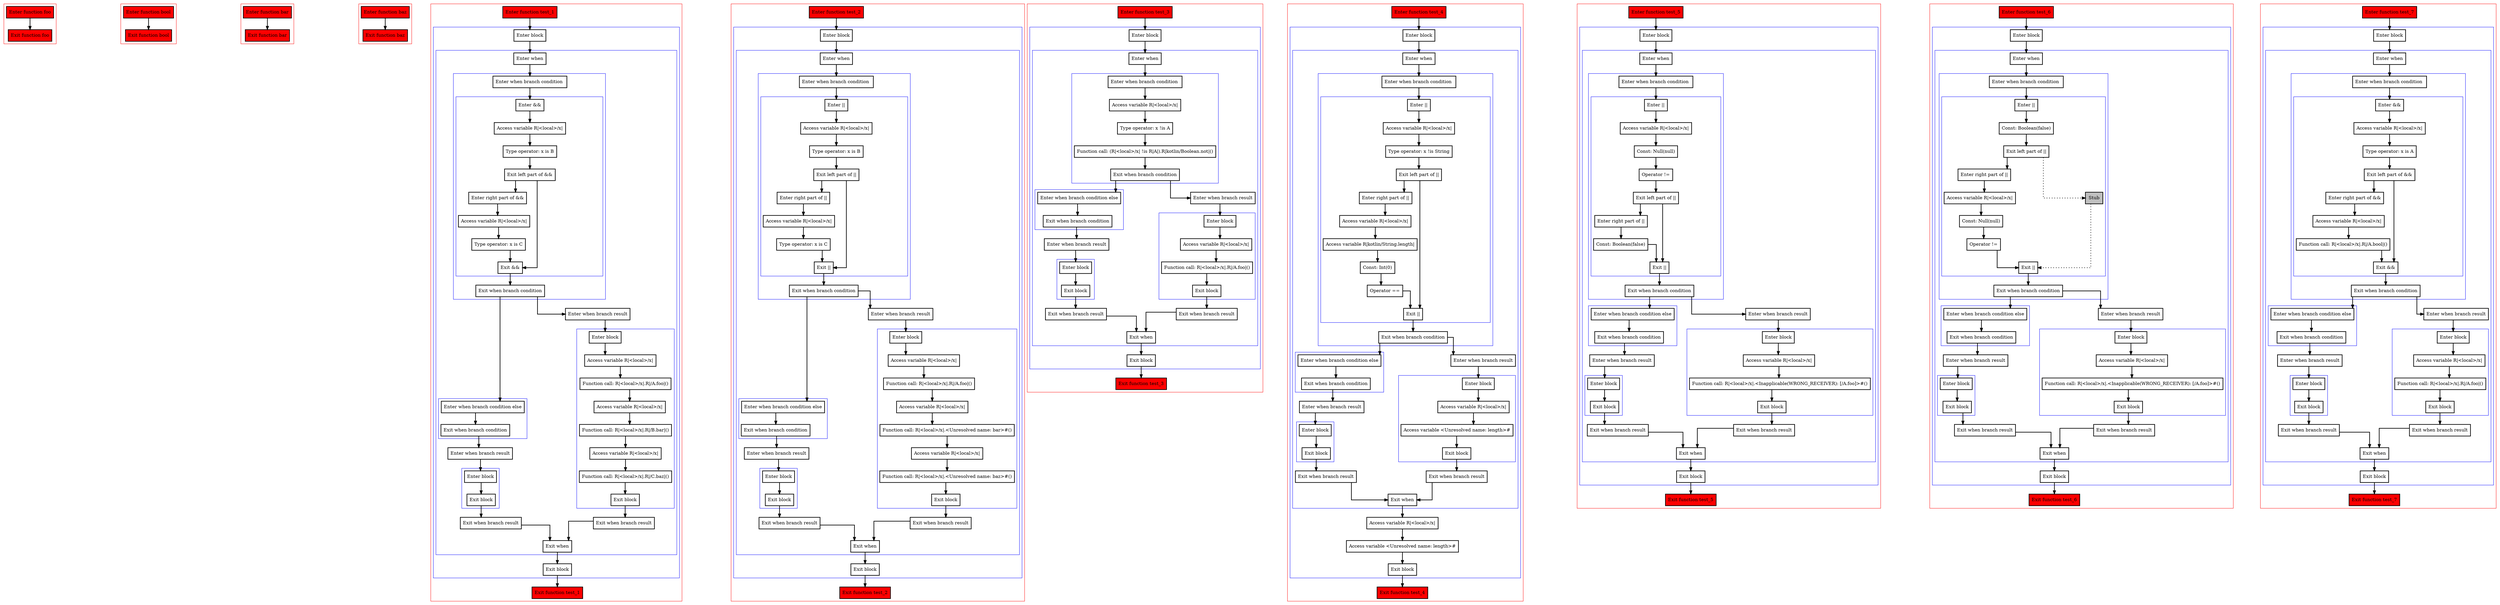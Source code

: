 digraph booleanOperators_kt {
  graph [splines=ortho nodesep=3]
  node [shape=box penwidth=2]
  edge [penwidth=2]

  subgraph cluster_0 {
    color=red
    0 [label="Enter function foo" style="filled" fillcolor=red];
    1 [label="Exit function foo" style="filled" fillcolor=red];
  }

  0 -> {1};

  subgraph cluster_1 {
    color=red
    2 [label="Enter function bool" style="filled" fillcolor=red];
    3 [label="Exit function bool" style="filled" fillcolor=red];
  }

  2 -> {3};

  subgraph cluster_2 {
    color=red
    4 [label="Enter function bar" style="filled" fillcolor=red];
    5 [label="Exit function bar" style="filled" fillcolor=red];
  }

  4 -> {5};

  subgraph cluster_3 {
    color=red
    6 [label="Enter function baz" style="filled" fillcolor=red];
    7 [label="Exit function baz" style="filled" fillcolor=red];
  }

  6 -> {7};

  subgraph cluster_4 {
    color=red
    8 [label="Enter function test_1" style="filled" fillcolor=red];
    subgraph cluster_5 {
      color=blue
      9 [label="Enter block"];
      subgraph cluster_6 {
        color=blue
        10 [label="Enter when"];
        subgraph cluster_7 {
          color=blue
          11 [label="Enter when branch condition "];
          subgraph cluster_8 {
            color=blue
            12 [label="Enter &&"];
            13 [label="Access variable R|<local>/x|"];
            14 [label="Type operator: x is B"];
            15 [label="Exit left part of &&"];
            16 [label="Enter right part of &&"];
            17 [label="Access variable R|<local>/x|"];
            18 [label="Type operator: x is C"];
            19 [label="Exit &&"];
          }
          20 [label="Exit when branch condition"];
        }
        subgraph cluster_9 {
          color=blue
          21 [label="Enter when branch condition else"];
          22 [label="Exit when branch condition"];
        }
        23 [label="Enter when branch result"];
        subgraph cluster_10 {
          color=blue
          24 [label="Enter block"];
          25 [label="Exit block"];
        }
        26 [label="Exit when branch result"];
        27 [label="Enter when branch result"];
        subgraph cluster_11 {
          color=blue
          28 [label="Enter block"];
          29 [label="Access variable R|<local>/x|"];
          30 [label="Function call: R|<local>/x|.R|/A.foo|()"];
          31 [label="Access variable R|<local>/x|"];
          32 [label="Function call: R|<local>/x|.R|/B.bar|()"];
          33 [label="Access variable R|<local>/x|"];
          34 [label="Function call: R|<local>/x|.R|/C.baz|()"];
          35 [label="Exit block"];
        }
        36 [label="Exit when branch result"];
        37 [label="Exit when"];
      }
      38 [label="Exit block"];
    }
    39 [label="Exit function test_1" style="filled" fillcolor=red];
  }

  8 -> {9};
  9 -> {10};
  10 -> {11};
  11 -> {12};
  12 -> {13};
  13 -> {14};
  14 -> {15};
  15 -> {19 16};
  16 -> {17};
  17 -> {18};
  18 -> {19};
  19 -> {20};
  20 -> {27 21};
  21 -> {22};
  22 -> {23};
  23 -> {24};
  24 -> {25};
  25 -> {26};
  26 -> {37};
  27 -> {28};
  28 -> {29};
  29 -> {30};
  30 -> {31};
  31 -> {32};
  32 -> {33};
  33 -> {34};
  34 -> {35};
  35 -> {36};
  36 -> {37};
  37 -> {38};
  38 -> {39};

  subgraph cluster_12 {
    color=red
    40 [label="Enter function test_2" style="filled" fillcolor=red];
    subgraph cluster_13 {
      color=blue
      41 [label="Enter block"];
      subgraph cluster_14 {
        color=blue
        42 [label="Enter when"];
        subgraph cluster_15 {
          color=blue
          43 [label="Enter when branch condition "];
          subgraph cluster_16 {
            color=blue
            44 [label="Enter ||"];
            45 [label="Access variable R|<local>/x|"];
            46 [label="Type operator: x is B"];
            47 [label="Exit left part of ||"];
            48 [label="Enter right part of ||"];
            49 [label="Access variable R|<local>/x|"];
            50 [label="Type operator: x is C"];
            51 [label="Exit ||"];
          }
          52 [label="Exit when branch condition"];
        }
        subgraph cluster_17 {
          color=blue
          53 [label="Enter when branch condition else"];
          54 [label="Exit when branch condition"];
        }
        55 [label="Enter when branch result"];
        subgraph cluster_18 {
          color=blue
          56 [label="Enter block"];
          57 [label="Exit block"];
        }
        58 [label="Exit when branch result"];
        59 [label="Enter when branch result"];
        subgraph cluster_19 {
          color=blue
          60 [label="Enter block"];
          61 [label="Access variable R|<local>/x|"];
          62 [label="Function call: R|<local>/x|.R|/A.foo|()"];
          63 [label="Access variable R|<local>/x|"];
          64 [label="Function call: R|<local>/x|.<Unresolved name: bar>#()"];
          65 [label="Access variable R|<local>/x|"];
          66 [label="Function call: R|<local>/x|.<Unresolved name: baz>#()"];
          67 [label="Exit block"];
        }
        68 [label="Exit when branch result"];
        69 [label="Exit when"];
      }
      70 [label="Exit block"];
    }
    71 [label="Exit function test_2" style="filled" fillcolor=red];
  }

  40 -> {41};
  41 -> {42};
  42 -> {43};
  43 -> {44};
  44 -> {45};
  45 -> {46};
  46 -> {47};
  47 -> {51 48};
  48 -> {49};
  49 -> {50};
  50 -> {51};
  51 -> {52};
  52 -> {59 53};
  53 -> {54};
  54 -> {55};
  55 -> {56};
  56 -> {57};
  57 -> {58};
  58 -> {69};
  59 -> {60};
  60 -> {61};
  61 -> {62};
  62 -> {63};
  63 -> {64};
  64 -> {65};
  65 -> {66};
  66 -> {67};
  67 -> {68};
  68 -> {69};
  69 -> {70};
  70 -> {71};

  subgraph cluster_20 {
    color=red
    72 [label="Enter function test_3" style="filled" fillcolor=red];
    subgraph cluster_21 {
      color=blue
      73 [label="Enter block"];
      subgraph cluster_22 {
        color=blue
        74 [label="Enter when"];
        subgraph cluster_23 {
          color=blue
          75 [label="Enter when branch condition "];
          76 [label="Access variable R|<local>/x|"];
          77 [label="Type operator: x !is A"];
          78 [label="Function call: (R|<local>/x| !is R|A|).R|kotlin/Boolean.not|()"];
          79 [label="Exit when branch condition"];
        }
        subgraph cluster_24 {
          color=blue
          80 [label="Enter when branch condition else"];
          81 [label="Exit when branch condition"];
        }
        82 [label="Enter when branch result"];
        subgraph cluster_25 {
          color=blue
          83 [label="Enter block"];
          84 [label="Exit block"];
        }
        85 [label="Exit when branch result"];
        86 [label="Enter when branch result"];
        subgraph cluster_26 {
          color=blue
          87 [label="Enter block"];
          88 [label="Access variable R|<local>/x|"];
          89 [label="Function call: R|<local>/x|.R|/A.foo|()"];
          90 [label="Exit block"];
        }
        91 [label="Exit when branch result"];
        92 [label="Exit when"];
      }
      93 [label="Exit block"];
    }
    94 [label="Exit function test_3" style="filled" fillcolor=red];
  }

  72 -> {73};
  73 -> {74};
  74 -> {75};
  75 -> {76};
  76 -> {77};
  77 -> {78};
  78 -> {79};
  79 -> {86 80};
  80 -> {81};
  81 -> {82};
  82 -> {83};
  83 -> {84};
  84 -> {85};
  85 -> {92};
  86 -> {87};
  87 -> {88};
  88 -> {89};
  89 -> {90};
  90 -> {91};
  91 -> {92};
  92 -> {93};
  93 -> {94};

  subgraph cluster_27 {
    color=red
    95 [label="Enter function test_4" style="filled" fillcolor=red];
    subgraph cluster_28 {
      color=blue
      96 [label="Enter block"];
      subgraph cluster_29 {
        color=blue
        97 [label="Enter when"];
        subgraph cluster_30 {
          color=blue
          98 [label="Enter when branch condition "];
          subgraph cluster_31 {
            color=blue
            99 [label="Enter ||"];
            100 [label="Access variable R|<local>/x|"];
            101 [label="Type operator: x !is String"];
            102 [label="Exit left part of ||"];
            103 [label="Enter right part of ||"];
            104 [label="Access variable R|<local>/x|"];
            105 [label="Access variable R|kotlin/String.length|"];
            106 [label="Const: Int(0)"];
            107 [label="Operator =="];
            108 [label="Exit ||"];
          }
          109 [label="Exit when branch condition"];
        }
        subgraph cluster_32 {
          color=blue
          110 [label="Enter when branch condition else"];
          111 [label="Exit when branch condition"];
        }
        112 [label="Enter when branch result"];
        subgraph cluster_33 {
          color=blue
          113 [label="Enter block"];
          114 [label="Exit block"];
        }
        115 [label="Exit when branch result"];
        116 [label="Enter when branch result"];
        subgraph cluster_34 {
          color=blue
          117 [label="Enter block"];
          118 [label="Access variable R|<local>/x|"];
          119 [label="Access variable <Unresolved name: length>#"];
          120 [label="Exit block"];
        }
        121 [label="Exit when branch result"];
        122 [label="Exit when"];
      }
      123 [label="Access variable R|<local>/x|"];
      124 [label="Access variable <Unresolved name: length>#"];
      125 [label="Exit block"];
    }
    126 [label="Exit function test_4" style="filled" fillcolor=red];
  }

  95 -> {96};
  96 -> {97};
  97 -> {98};
  98 -> {99};
  99 -> {100};
  100 -> {101};
  101 -> {102};
  102 -> {108 103};
  103 -> {104};
  104 -> {105};
  105 -> {106};
  106 -> {107};
  107 -> {108};
  108 -> {109};
  109 -> {116 110};
  110 -> {111};
  111 -> {112};
  112 -> {113};
  113 -> {114};
  114 -> {115};
  115 -> {122};
  116 -> {117};
  117 -> {118};
  118 -> {119};
  119 -> {120};
  120 -> {121};
  121 -> {122};
  122 -> {123};
  123 -> {124};
  124 -> {125};
  125 -> {126};

  subgraph cluster_35 {
    color=red
    127 [label="Enter function test_5" style="filled" fillcolor=red];
    subgraph cluster_36 {
      color=blue
      128 [label="Enter block"];
      subgraph cluster_37 {
        color=blue
        129 [label="Enter when"];
        subgraph cluster_38 {
          color=blue
          130 [label="Enter when branch condition "];
          subgraph cluster_39 {
            color=blue
            131 [label="Enter ||"];
            132 [label="Access variable R|<local>/x|"];
            133 [label="Const: Null(null)"];
            134 [label="Operator !="];
            135 [label="Exit left part of ||"];
            136 [label="Enter right part of ||"];
            137 [label="Const: Boolean(false)"];
            138 [label="Exit ||"];
          }
          139 [label="Exit when branch condition"];
        }
        subgraph cluster_40 {
          color=blue
          140 [label="Enter when branch condition else"];
          141 [label="Exit when branch condition"];
        }
        142 [label="Enter when branch result"];
        subgraph cluster_41 {
          color=blue
          143 [label="Enter block"];
          144 [label="Exit block"];
        }
        145 [label="Exit when branch result"];
        146 [label="Enter when branch result"];
        subgraph cluster_42 {
          color=blue
          147 [label="Enter block"];
          148 [label="Access variable R|<local>/x|"];
          149 [label="Function call: R|<local>/x|.<Inapplicable(WRONG_RECEIVER): [/A.foo]>#()"];
          150 [label="Exit block"];
        }
        151 [label="Exit when branch result"];
        152 [label="Exit when"];
      }
      153 [label="Exit block"];
    }
    154 [label="Exit function test_5" style="filled" fillcolor=red];
  }

  127 -> {128};
  128 -> {129};
  129 -> {130};
  130 -> {131};
  131 -> {132};
  132 -> {133};
  133 -> {134};
  134 -> {135};
  135 -> {138 136};
  136 -> {137};
  137 -> {138};
  138 -> {139};
  139 -> {146 140};
  140 -> {141};
  141 -> {142};
  142 -> {143};
  143 -> {144};
  144 -> {145};
  145 -> {152};
  146 -> {147};
  147 -> {148};
  148 -> {149};
  149 -> {150};
  150 -> {151};
  151 -> {152};
  152 -> {153};
  153 -> {154};

  subgraph cluster_43 {
    color=red
    155 [label="Enter function test_6" style="filled" fillcolor=red];
    subgraph cluster_44 {
      color=blue
      156 [label="Enter block"];
      subgraph cluster_45 {
        color=blue
        157 [label="Enter when"];
        subgraph cluster_46 {
          color=blue
          158 [label="Enter when branch condition "];
          subgraph cluster_47 {
            color=blue
            159 [label="Enter ||"];
            160 [label="Const: Boolean(false)"];
            161 [label="Exit left part of ||"];
            162 [label="Enter right part of ||"];
            163 [label="Access variable R|<local>/x|"];
            164 [label="Const: Null(null)"];
            165 [label="Operator !="];
            166 [label="Stub" style="filled" fillcolor=gray];
            167 [label="Exit ||"];
          }
          168 [label="Exit when branch condition"];
        }
        subgraph cluster_48 {
          color=blue
          169 [label="Enter when branch condition else"];
          170 [label="Exit when branch condition"];
        }
        171 [label="Enter when branch result"];
        subgraph cluster_49 {
          color=blue
          172 [label="Enter block"];
          173 [label="Exit block"];
        }
        174 [label="Exit when branch result"];
        175 [label="Enter when branch result"];
        subgraph cluster_50 {
          color=blue
          176 [label="Enter block"];
          177 [label="Access variable R|<local>/x|"];
          178 [label="Function call: R|<local>/x|.<Inapplicable(WRONG_RECEIVER): [/A.foo]>#()"];
          179 [label="Exit block"];
        }
        180 [label="Exit when branch result"];
        181 [label="Exit when"];
      }
      182 [label="Exit block"];
    }
    183 [label="Exit function test_6" style="filled" fillcolor=red];
  }

  155 -> {156};
  156 -> {157};
  157 -> {158};
  158 -> {159};
  159 -> {160};
  160 -> {161};
  161 -> {162};
  161 -> {166} [style=dotted];
  162 -> {163};
  163 -> {164};
  164 -> {165};
  165 -> {167};
  166 -> {167} [style=dotted];
  167 -> {168};
  168 -> {175 169};
  169 -> {170};
  170 -> {171};
  171 -> {172};
  172 -> {173};
  173 -> {174};
  174 -> {181};
  175 -> {176};
  176 -> {177};
  177 -> {178};
  178 -> {179};
  179 -> {180};
  180 -> {181};
  181 -> {182};
  182 -> {183};

  subgraph cluster_51 {
    color=red
    184 [label="Enter function test_7" style="filled" fillcolor=red];
    subgraph cluster_52 {
      color=blue
      185 [label="Enter block"];
      subgraph cluster_53 {
        color=blue
        186 [label="Enter when"];
        subgraph cluster_54 {
          color=blue
          187 [label="Enter when branch condition "];
          subgraph cluster_55 {
            color=blue
            188 [label="Enter &&"];
            189 [label="Access variable R|<local>/x|"];
            190 [label="Type operator: x is A"];
            191 [label="Exit left part of &&"];
            192 [label="Enter right part of &&"];
            193 [label="Access variable R|<local>/x|"];
            194 [label="Function call: R|<local>/x|.R|/A.bool|()"];
            195 [label="Exit &&"];
          }
          196 [label="Exit when branch condition"];
        }
        subgraph cluster_56 {
          color=blue
          197 [label="Enter when branch condition else"];
          198 [label="Exit when branch condition"];
        }
        199 [label="Enter when branch result"];
        subgraph cluster_57 {
          color=blue
          200 [label="Enter block"];
          201 [label="Exit block"];
        }
        202 [label="Exit when branch result"];
        203 [label="Enter when branch result"];
        subgraph cluster_58 {
          color=blue
          204 [label="Enter block"];
          205 [label="Access variable R|<local>/x|"];
          206 [label="Function call: R|<local>/x|.R|/A.foo|()"];
          207 [label="Exit block"];
        }
        208 [label="Exit when branch result"];
        209 [label="Exit when"];
      }
      210 [label="Exit block"];
    }
    211 [label="Exit function test_7" style="filled" fillcolor=red];
  }

  184 -> {185};
  185 -> {186};
  186 -> {187};
  187 -> {188};
  188 -> {189};
  189 -> {190};
  190 -> {191};
  191 -> {195 192};
  192 -> {193};
  193 -> {194};
  194 -> {195};
  195 -> {196};
  196 -> {203 197};
  197 -> {198};
  198 -> {199};
  199 -> {200};
  200 -> {201};
  201 -> {202};
  202 -> {209};
  203 -> {204};
  204 -> {205};
  205 -> {206};
  206 -> {207};
  207 -> {208};
  208 -> {209};
  209 -> {210};
  210 -> {211};

}
